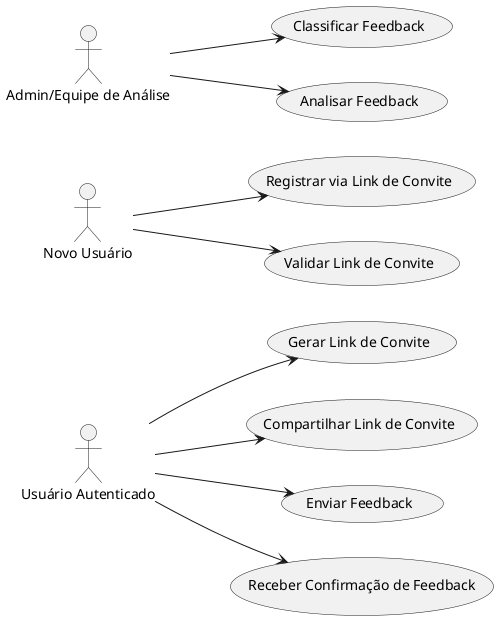 @startuml casodeuso
left to right direction

actor "Usuário Autenticado" as UsuarioAutenticado
actor "Novo Usuário" as NovoUsuario
actor "Admin/Equipe de Análise" as AdminEquipeAnalise

usecase "Gerar Link de Convite" as CU01
usecase "Compartilhar Link de Convite" as CU02
usecase "Registrar via Link de Convite" as CU03
usecase "Validar Link de Convite" as CU04
usecase "Enviar Feedback" as CU05
usecase "Receber Confirmação de Feedback" as CU06
usecase "Classificar Feedback" as CU07
usecase "Analisar Feedback" as CU08

UsuarioAutenticado --> CU01
UsuarioAutenticado --> CU02
NovoUsuario --> CU03
NovoUsuario --> CU04
UsuarioAutenticado --> CU05
UsuarioAutenticado --> CU06
AdminEquipeAnalise --> CU07
AdminEquipeAnalise --> CU08

@enduml